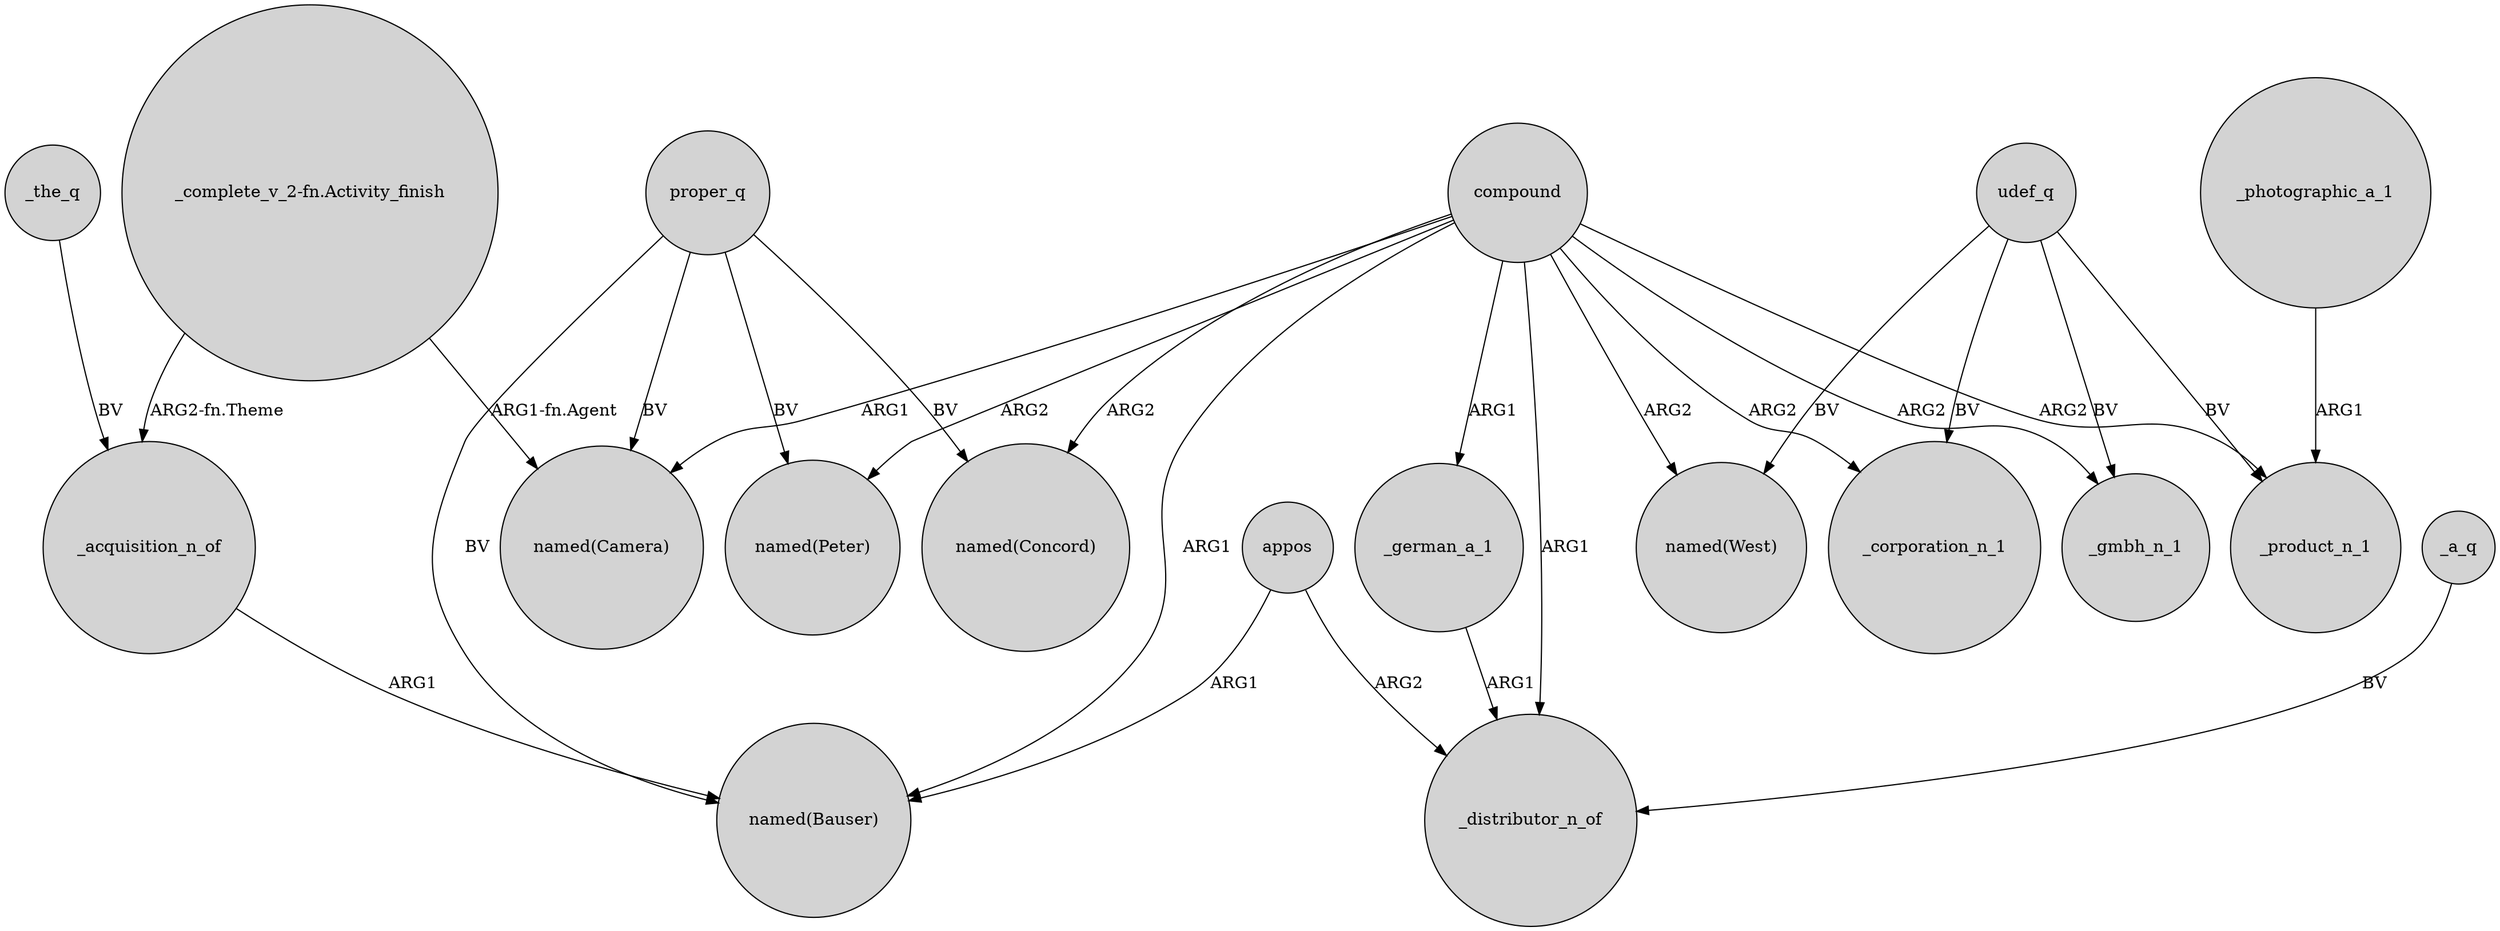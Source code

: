 digraph {
	node [shape=circle style=filled]
	proper_q -> "named(Concord)" [label=BV]
	compound -> "named(West)" [label=ARG2]
	udef_q -> _gmbh_n_1 [label=BV]
	appos -> "named(Bauser)" [label=ARG1]
	compound -> _corporation_n_1 [label=ARG2]
	_german_a_1 -> _distributor_n_of [label=ARG1]
	compound -> _product_n_1 [label=ARG2]
	proper_q -> "named(Peter)" [label=BV]
	proper_q -> "named(Bauser)" [label=BV]
	compound -> _german_a_1 [label=ARG1]
	udef_q -> _corporation_n_1 [label=BV]
	compound -> "named(Peter)" [label=ARG2]
	compound -> _distributor_n_of [label=ARG1]
	udef_q -> "named(West)" [label=BV]
	_acquisition_n_of -> "named(Bauser)" [label=ARG1]
	compound -> "named(Bauser)" [label=ARG1]
	_photographic_a_1 -> _product_n_1 [label=ARG1]
	compound -> "named(Concord)" [label=ARG2]
	_the_q -> _acquisition_n_of [label=BV]
	udef_q -> _product_n_1 [label=BV]
	proper_q -> "named(Camera)" [label=BV]
	appos -> _distributor_n_of [label=ARG2]
	_a_q -> _distributor_n_of [label=BV]
	"_complete_v_2-fn.Activity_finish" -> _acquisition_n_of [label="ARG2-fn.Theme"]
	"_complete_v_2-fn.Activity_finish" -> "named(Camera)" [label="ARG1-fn.Agent"]
	compound -> "named(Camera)" [label=ARG1]
	compound -> _gmbh_n_1 [label=ARG2]
}
